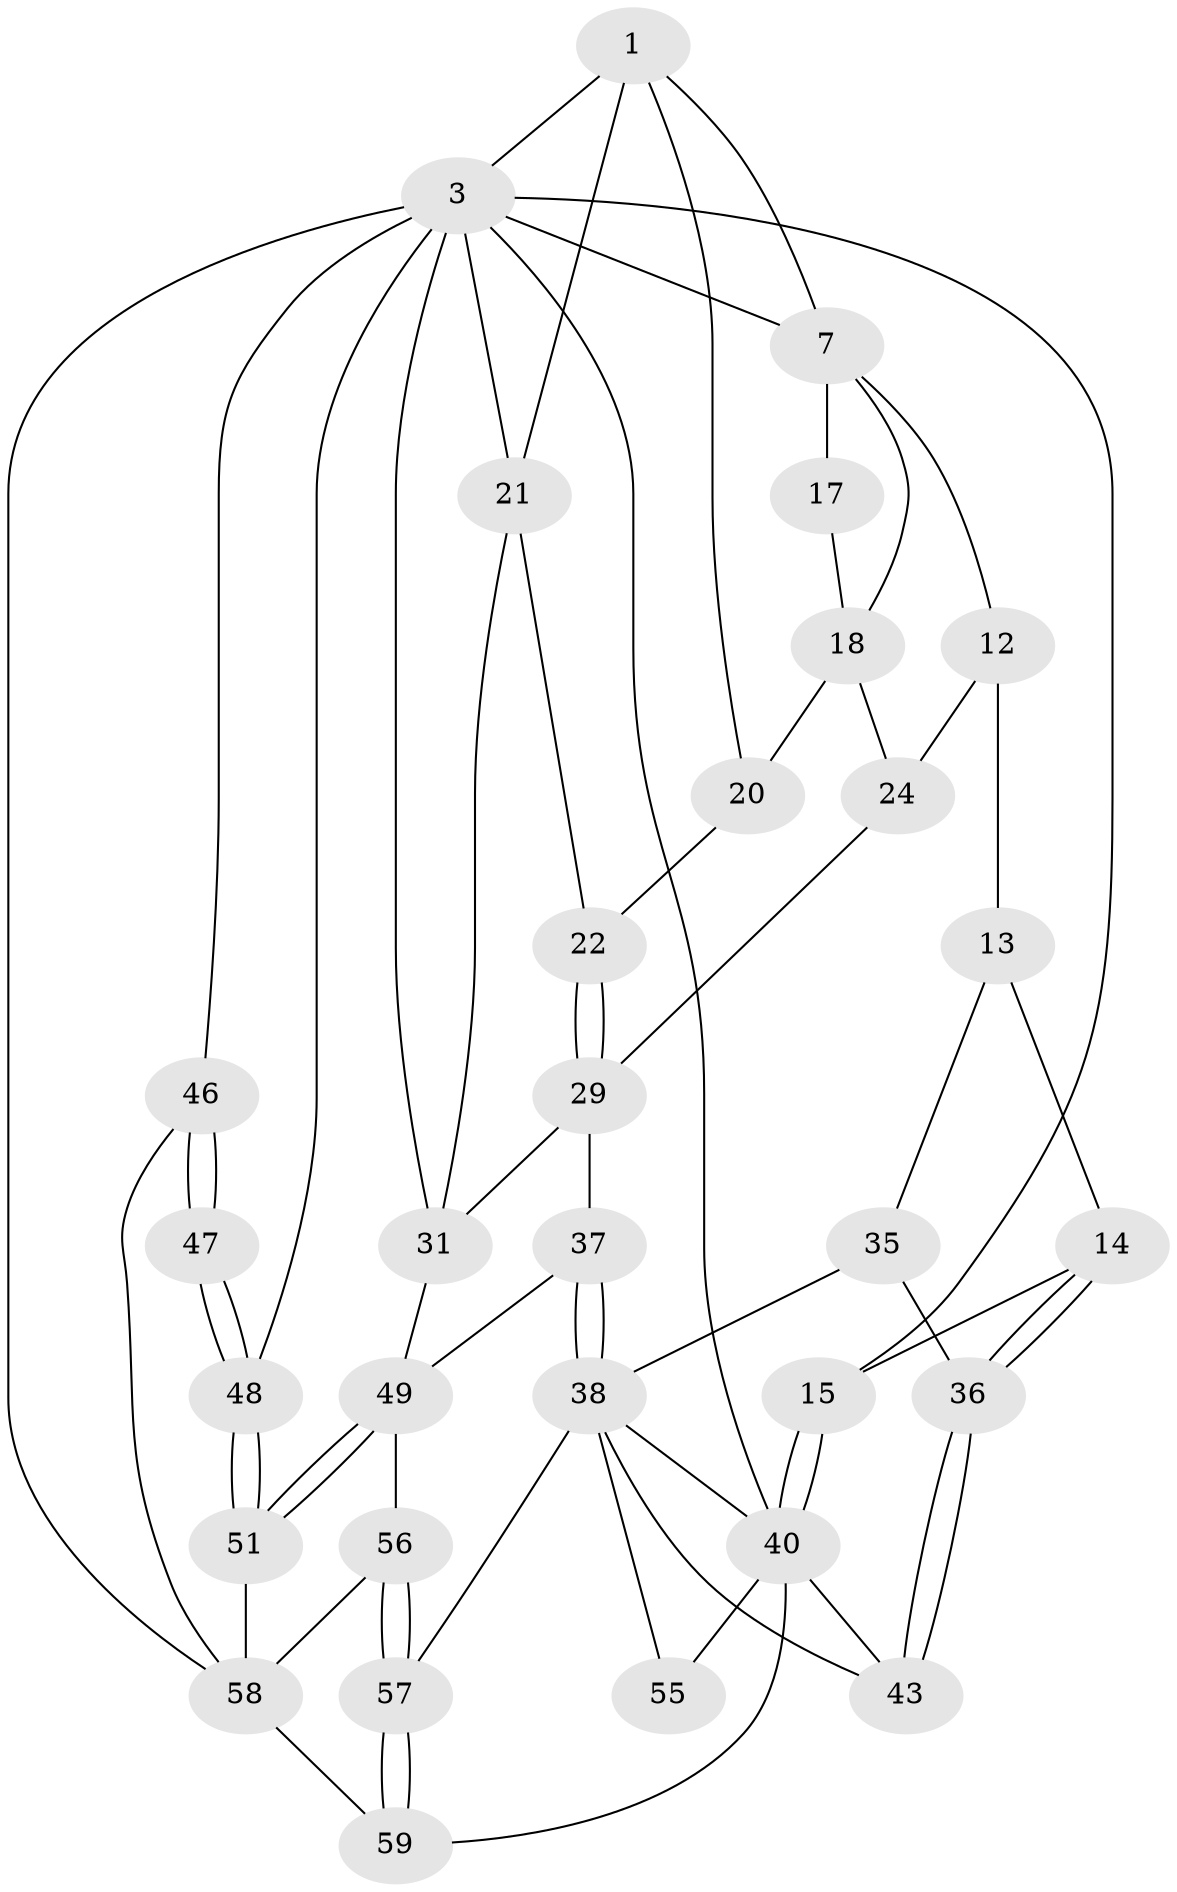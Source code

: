 // original degree distribution, {3: 0.03225806451612903, 4: 0.2903225806451613, 5: 0.41935483870967744, 6: 0.25806451612903225}
// Generated by graph-tools (version 1.1) at 2025/17/03/09/25 04:17:16]
// undirected, 31 vertices, 67 edges
graph export_dot {
graph [start="1"]
  node [color=gray90,style=filled];
  1 [pos="+0.7319703608776494+0",super="+2+6"];
  3 [pos="+1+0.1254894084435815",super="+26+4"];
  7 [pos="+0.39717325222865013+0",super="+16+8"];
  12 [pos="+0.20031336109368664+0.19488520818051006",super="+25"];
  13 [pos="+0.023302442373002406+0.1874825771354042",super="+33"];
  14 [pos="+0+0.13832382591004494"];
  15 [pos="+0+0.11342384785838837"];
  17 [pos="+0.27387843900381587+0.19043537390565926"];
  18 [pos="+0.43694597390337214+0.16715634865207088",super="+23+19"];
  20 [pos="+0.66800428464652+0.18119950030844004"];
  21 [pos="+0.7382301623425536+0.18982595877541747",super="+27"];
  22 [pos="+0.6705639935441285+0.1830706560197171"];
  24 [pos="+0.35432184300563463+0.3520465869487325",super="+28"];
  29 [pos="+0.7027396705083307+0.4202892264255536",super="+30"];
  31 [pos="+0.8078221133789472+0.38849782919145137",super="+32"];
  35 [pos="+0.25247896315726287+0.44931988097648073"];
  36 [pos="+0.1350126211873763+0.4536658273323266"];
  37 [pos="+0.4829926884325855+0.5670230953233086"];
  38 [pos="+0.3017909014431847+0.6434126133300716",super="+39+52"];
  40 [pos="+0+0.5049083728961032",super="+44+41"];
  43 [pos="+0.030782471033717583+0.5171556532969939"];
  46 [pos="+1+1",super="+62"];
  47 [pos="+1+0.7495914466922957"];
  48 [pos="+1+0.681005399611676"];
  49 [pos="+0.7674325148839625+0.6416038090025467",super="+50"];
  51 [pos="+0.7682014065138263+0.6424611698354323"];
  55 [pos="+0.07563092137281086+0.7593810886038447"];
  56 [pos="+0.5184916089742816+0.7908775620712477"];
  57 [pos="+0.37304710338366937+0.8969707403847508"];
  58 [pos="+0.7124321741834948+0.751278732556525",super="+60"];
  59 [pos="+0.3673673400326313+1"];
  1 -- 3;
  1 -- 21;
  1 -- 20;
  1 -- 7;
  3 -- 48;
  3 -- 21;
  3 -- 31;
  3 -- 7 [weight=2];
  3 -- 40 [weight=2];
  3 -- 58;
  3 -- 46;
  3 -- 15;
  7 -- 17 [weight=2];
  7 -- 18;
  7 -- 12;
  12 -- 13 [weight=2];
  12 -- 24;
  13 -- 14;
  13 -- 35;
  14 -- 15;
  14 -- 36;
  14 -- 36;
  15 -- 40;
  15 -- 40;
  17 -- 18;
  18 -- 24 [weight=2];
  18 -- 20;
  20 -- 22;
  21 -- 22;
  21 -- 31;
  22 -- 29;
  22 -- 29;
  24 -- 29;
  29 -- 37;
  29 -- 31;
  31 -- 49;
  35 -- 36;
  35 -- 38;
  36 -- 43;
  36 -- 43;
  37 -- 38;
  37 -- 38;
  37 -- 49;
  38 -- 43;
  38 -- 40;
  38 -- 57;
  38 -- 55;
  40 -- 43;
  40 -- 55 [weight=2];
  40 -- 59;
  46 -- 47 [weight=2];
  46 -- 47;
  46 -- 58;
  47 -- 48;
  47 -- 48;
  48 -- 51;
  48 -- 51;
  49 -- 51;
  49 -- 51;
  49 -- 56;
  51 -- 58;
  56 -- 57;
  56 -- 57;
  56 -- 58;
  57 -- 59;
  57 -- 59;
  58 -- 59;
}
